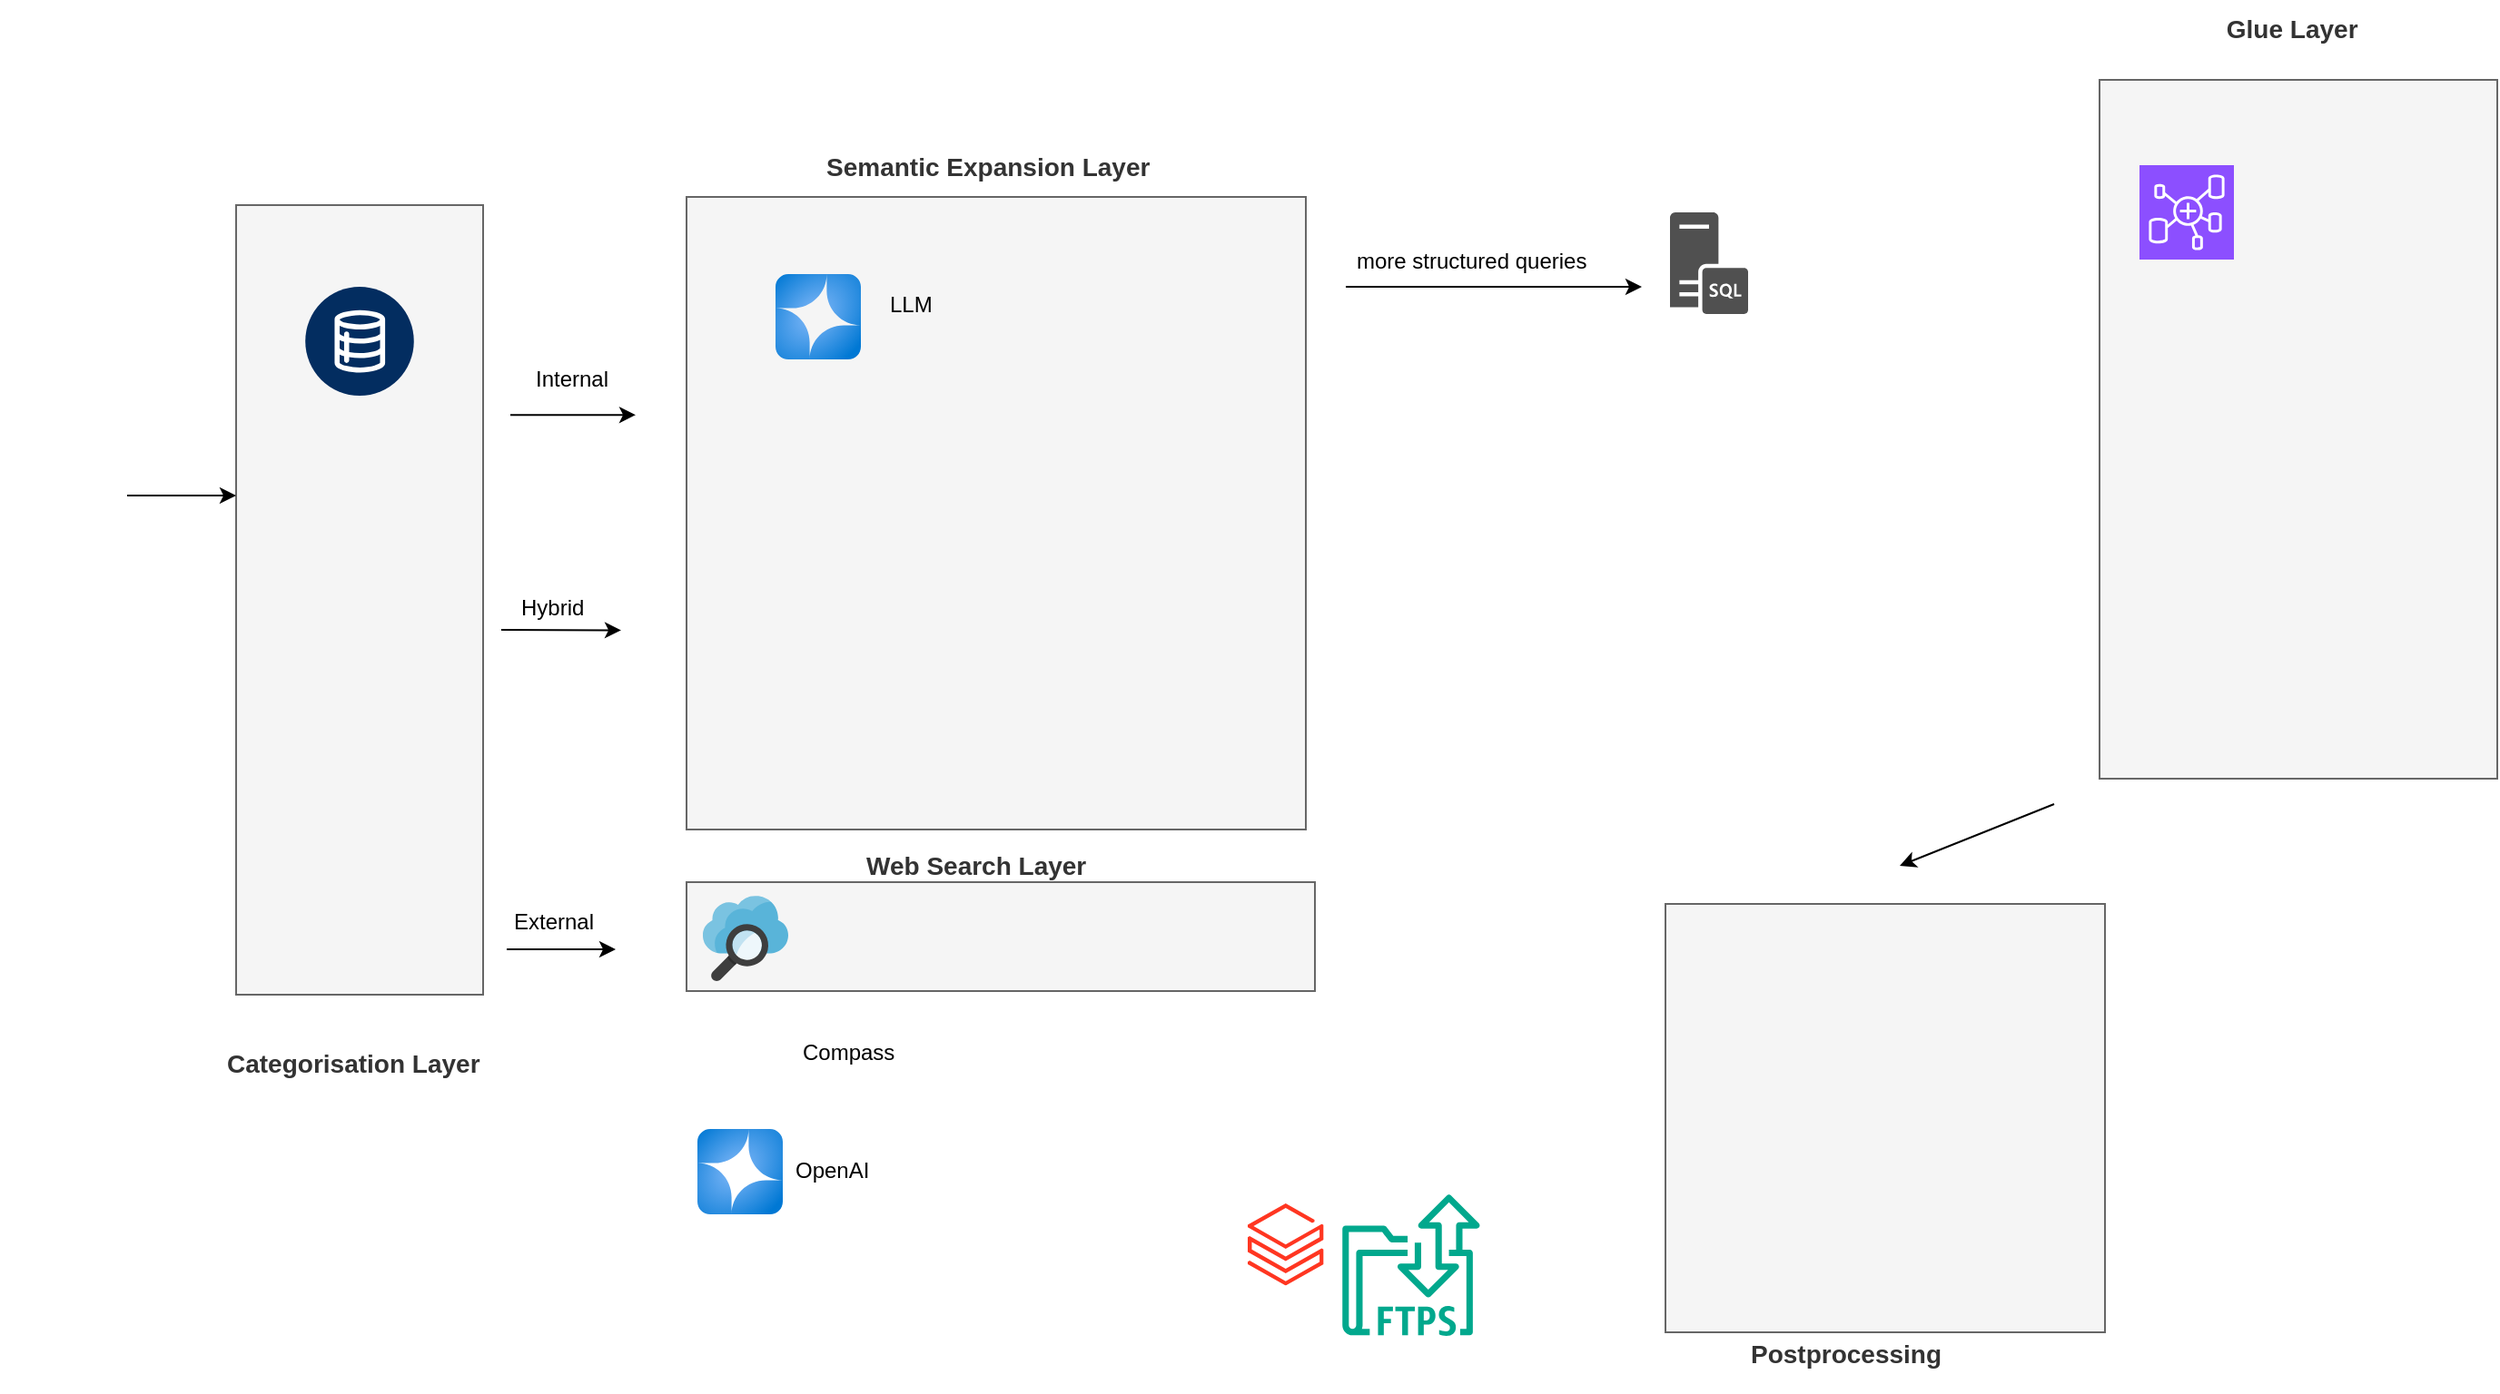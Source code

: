 <mxfile border="50" scale="3" compressed="false" locked="false" version="26.2.13">
  <diagram name="Blank" id="YmL12bMKpDGza6XwsDPr">
    <mxGraphModel dx="2680" dy="814" grid="0" gridSize="10" guides="1" tooltips="1" connect="1" arrows="1" fold="1" page="0" pageScale="1" pageWidth="827" pageHeight="1169" background="none" math="1" shadow="0">
      <root>
        <mxCell id="X5NqExCQtvZxIxQ7pmgY-0" />
        <mxCell id="1" parent="X5NqExCQtvZxIxQ7pmgY-0" />
        <mxCell id="0-6Xh5VArb5mex6PAZ4W-3" value="" style="shape=image;html=1;verticalAlign=top;verticalLabelPosition=bottom;labelBackgroundColor=#ffffff;imageAspect=0;aspect=fixed;image=https://cdn0.iconfinder.com/data/icons/evericons-24px-vol-1/24/question-128.png" vertex="1" parent="1">
          <mxGeometry x="-1106" y="317" width="75" height="75" as="geometry" />
        </mxCell>
        <mxCell id="0-6Xh5VArb5mex6PAZ4W-5" value="" style="endArrow=classic;html=1;rounded=0;" edge="1" parent="1">
          <mxGeometry width="50" height="50" relative="1" as="geometry">
            <mxPoint x="-825" y="319.57" as="sourcePoint" />
            <mxPoint x="-756" y="319.57" as="targetPoint" />
          </mxGeometry>
        </mxCell>
        <mxCell id="0-6Xh5VArb5mex6PAZ4W-14" value="" style="sketch=0;outlineConnect=0;fontColor=#232F3E;gradientColor=none;fillColor=#01A88D;strokeColor=none;dashed=0;verticalLabelPosition=bottom;verticalAlign=top;align=center;html=1;fontSize=12;fontStyle=0;aspect=fixed;shape=mxgraph.aws4.transfer_for_ftps_resource;" vertex="1" parent="1">
          <mxGeometry x="-367" y="749" width="76" height="78" as="geometry" />
        </mxCell>
        <mxCell id="0-6Xh5VArb5mex6PAZ4W-40" value="Internal&amp;nbsp;" style="text;whiteSpace=wrap;html=1;" vertex="1" parent="1">
          <mxGeometry x="-813" y="286" width="155" height="35" as="geometry" />
        </mxCell>
        <mxCell id="0-6Xh5VArb5mex6PAZ4W-44" value="Hybrid" style="text;whiteSpace=wrap;html=1;" vertex="1" parent="1">
          <mxGeometry x="-821" y="412" width="155" height="35" as="geometry" />
        </mxCell>
        <mxCell id="0-6Xh5VArb5mex6PAZ4W-46" value="" style="endArrow=classic;html=1;rounded=0;" edge="1" parent="1">
          <mxGeometry width="50" height="50" relative="1" as="geometry">
            <mxPoint x="-827" y="614" as="sourcePoint" />
            <mxPoint x="-767" y="614" as="targetPoint" />
          </mxGeometry>
        </mxCell>
        <mxCell id="0-6Xh5VArb5mex6PAZ4W-47" value="" style="endArrow=classic;html=1;rounded=0;" edge="1" parent="1">
          <mxGeometry width="50" height="50" relative="1" as="geometry">
            <mxPoint x="-830" y="438" as="sourcePoint" />
            <mxPoint x="-764" y="438.21" as="targetPoint" />
          </mxGeometry>
        </mxCell>
        <mxCell id="0-6Xh5VArb5mex6PAZ4W-48" value="" style="endArrow=classic;html=1;rounded=0;" edge="1" parent="1">
          <mxGeometry width="50" height="50" relative="1" as="geometry">
            <mxPoint x="-365" y="249" as="sourcePoint" />
            <mxPoint x="-202" y="249" as="targetPoint" />
          </mxGeometry>
        </mxCell>
        <mxCell id="0-6Xh5VArb5mex6PAZ4W-51" value="" style="sketch=0;pointerEvents=1;shadow=0;dashed=0;html=1;strokeColor=none;fillColor=#505050;labelPosition=center;verticalLabelPosition=bottom;verticalAlign=top;outlineConnect=0;align=center;shape=mxgraph.office.servers.sql_server;" vertex="1" parent="1">
          <mxGeometry x="-186.5" y="208" width="43" height="56" as="geometry" />
        </mxCell>
        <mxCell id="0-6Xh5VArb5mex6PAZ4W-52" value="" style="image;aspect=fixed;html=1;points=[];align=center;fontSize=12;image=img/lib/azure2/analytics/Azure_Databricks.svg;" vertex="1" parent="1">
          <mxGeometry x="-419" y="754" width="41.8" height="45.26" as="geometry" />
        </mxCell>
        <mxCell id="0-6Xh5VArb5mex6PAZ4W-39" value="" style="rounded=0;whiteSpace=wrap;html=1;fillColor=#f5f5f5;fontColor=#333333;strokeColor=#666666;" vertex="1" parent="1">
          <mxGeometry x="-728" y="199.5" width="341" height="348.5" as="geometry" />
        </mxCell>
        <mxCell id="0-6Xh5VArb5mex6PAZ4W-55" value="&lt;span style=&quot;forced-color-adjust: none; color: rgb(51, 51, 51); font-family: Helvetica; font-style: normal; font-variant-ligatures: normal; font-variant-caps: normal; letter-spacing: normal; orphans: 2; text-align: center; text-indent: 0px; text-transform: none; widows: 2; word-spacing: 0px; -webkit-text-stroke-width: 0px; white-space: normal; text-decoration-thickness: initial; text-decoration-style: initial; text-decoration-color: initial;&quot;&gt;&lt;b style=&quot;&quot;&gt;&lt;font style=&quot;font-size: 14px;&quot;&gt;Semantic Expansion Layer&lt;/font&gt;&lt;/b&gt;&lt;/span&gt;" style="text;whiteSpace=wrap;html=1;" vertex="1" parent="1">
          <mxGeometry x="-653.003" y="167.999" width="181" height="36" as="geometry" />
        </mxCell>
        <mxCell id="0-6Xh5VArb5mex6PAZ4W-56" value="&lt;b style=&quot;color: rgb(51, 51, 51); text-align: center;&quot;&gt;&lt;font style=&quot;font-size: 14px;&quot;&gt;Categorisation Layer&lt;/font&gt;&lt;/b&gt;" style="text;whiteSpace=wrap;html=1;" vertex="1" parent="1">
          <mxGeometry x="-983.003" y="661.999" width="181" height="36" as="geometry" />
        </mxCell>
        <mxCell id="0-6Xh5VArb5mex6PAZ4W-58" value="&lt;b style=&quot;color: rgb(51, 51, 51); text-align: center;&quot;&gt;&lt;font style=&quot;font-size: 14px;&quot;&gt;&amp;nbsp; &amp;nbsp; &amp;nbsp; &amp;nbsp; &amp;nbsp; Glue Layer&lt;/font&gt;&lt;/b&gt;" style="text;whiteSpace=wrap;html=1;" vertex="1" parent="1">
          <mxGeometry x="78.997" y="91.999" width="181" height="36" as="geometry" />
        </mxCell>
        <mxCell id="0-6Xh5VArb5mex6PAZ4W-53" value="&lt;div&gt;&lt;b&gt;&lt;br&gt;&lt;/b&gt;&lt;/div&gt;" style="rounded=0;whiteSpace=wrap;html=1;fillColor=#f5f5f5;fontColor=#333333;strokeColor=#666666;" vertex="1" parent="1">
          <mxGeometry x="50" y="135" width="219" height="385" as="geometry" />
        </mxCell>
        <mxCell id="0-6Xh5VArb5mex6PAZ4W-11" value="" style="sketch=0;points=[[0,0,0],[0.25,0,0],[0.5,0,0],[0.75,0,0],[1,0,0],[0,1,0],[0.25,1,0],[0.5,1,0],[0.75,1,0],[1,1,0],[0,0.25,0],[0,0.5,0],[0,0.75,0],[1,0.25,0],[1,0.5,0],[1,0.75,0]];outlineConnect=0;fontColor=#232F3E;fillColor=#8C4FFF;strokeColor=#ffffff;dashed=0;verticalLabelPosition=bottom;verticalAlign=top;align=center;html=1;fontSize=12;fontStyle=0;aspect=fixed;shape=mxgraph.aws4.resourceIcon;resIcon=mxgraph.aws4.glue_elastic_views;" vertex="1" parent="1">
          <mxGeometry x="72" y="182" width="52" height="52" as="geometry" />
        </mxCell>
        <mxCell id="0-6Xh5VArb5mex6PAZ4W-37" value="" style="rounded=0;whiteSpace=wrap;html=1;fillColor=#f5f5f5;fontColor=#333333;strokeColor=#666666;" vertex="1" parent="1">
          <mxGeometry x="-976" y="204" width="136" height="435" as="geometry" />
        </mxCell>
        <mxCell id="0-6Xh5VArb5mex6PAZ4W-18" value="" style="verticalLabelPosition=bottom;aspect=fixed;html=1;shape=mxgraph.salesforce.data2;" vertex="1" parent="1">
          <mxGeometry x="-938" y="249" width="60" height="60" as="geometry" />
        </mxCell>
        <mxCell id="0-6Xh5VArb5mex6PAZ4W-10" value="" style="image;aspect=fixed;html=1;points=[];align=center;fontSize=12;image=img/lib/azure2/ai_machine_learning/Azure_OpenAI.svg;" vertex="1" parent="1">
          <mxGeometry x="-679" y="242" width="47" height="47" as="geometry" />
        </mxCell>
        <mxCell id="0-6Xh5VArb5mex6PAZ4W-60" value="more structured queries" style="text;whiteSpace=wrap;html=1;" vertex="1" parent="1">
          <mxGeometry x="-361" y="221" width="162" height="35" as="geometry" />
        </mxCell>
        <mxCell id="0-6Xh5VArb5mex6PAZ4W-61" value="LLM" style="text;whiteSpace=wrap;html=1;" vertex="1" parent="1">
          <mxGeometry x="-618" y="245" width="155" height="35" as="geometry" />
        </mxCell>
        <mxCell id="0-6Xh5VArb5mex6PAZ4W-64" value="Compass" style="text;whiteSpace=wrap;html=1;" vertex="1" parent="1">
          <mxGeometry x="-666" y="657" width="155" height="35" as="geometry" />
        </mxCell>
        <mxCell id="0-6Xh5VArb5mex6PAZ4W-69" value="External" style="text;whiteSpace=wrap;html=1;" vertex="1" parent="1">
          <mxGeometry x="-825" y="584.5" width="155" height="35" as="geometry" />
        </mxCell>
        <mxCell id="0-6Xh5VArb5mex6PAZ4W-70" value="" style="rounded=0;whiteSpace=wrap;html=1;fillColor=#f5f5f5;fontColor=#333333;strokeColor=#666666;" vertex="1" parent="1">
          <mxGeometry x="-728" y="577" width="346" height="60" as="geometry" />
        </mxCell>
        <mxCell id="0-6Xh5VArb5mex6PAZ4W-9" value="" style="shape=image;html=1;verticalAlign=top;verticalLabelPosition=bottom;labelBackgroundColor=#ffffff;imageAspect=0;aspect=fixed;image=https://cdn2.iconfinder.com/data/icons/freecns-cumulus/32/519779-90_Compass-128.png" vertex="1" parent="1">
          <mxGeometry x="-728" y="640" width="58" height="58" as="geometry" />
        </mxCell>
        <mxCell id="0-6Xh5VArb5mex6PAZ4W-72" value="&lt;span style=&quot;forced-color-adjust: none; color: rgb(51, 51, 51); font-family: Helvetica; font-style: normal; font-variant-ligatures: normal; font-variant-caps: normal; letter-spacing: normal; orphans: 2; text-align: center; text-indent: 0px; text-transform: none; widows: 2; word-spacing: 0px; -webkit-text-stroke-width: 0px; white-space: normal; text-decoration-thickness: initial; text-decoration-style: initial; text-decoration-color: initial;&quot;&gt;&lt;b style=&quot;&quot;&gt;&lt;font style=&quot;font-size: 14px;&quot;&gt;Web Search Layer&lt;/font&gt;&lt;/b&gt;&lt;/span&gt;" style="text;whiteSpace=wrap;html=1;" vertex="1" parent="1">
          <mxGeometry x="-631.003" y="552.999" width="181" height="36" as="geometry" />
        </mxCell>
        <mxCell id="0-6Xh5VArb5mex6PAZ4W-12" value="" style="image;sketch=0;aspect=fixed;html=1;points=[];align=center;fontSize=12;image=img/lib/mscae/Search.svg;" vertex="1" parent="1">
          <mxGeometry x="-719" y="584.5" width="47" height="47" as="geometry" />
        </mxCell>
        <mxCell id="0-6Xh5VArb5mex6PAZ4W-73" value="" style="image;aspect=fixed;html=1;points=[];align=center;fontSize=12;image=img/lib/azure2/ai_machine_learning/Azure_OpenAI.svg;" vertex="1" parent="1">
          <mxGeometry x="-722" y="713" width="47" height="47" as="geometry" />
        </mxCell>
        <mxCell id="0-6Xh5VArb5mex6PAZ4W-74" value="OpenAI&lt;div&gt;&lt;br&gt;&lt;/div&gt;" style="text;whiteSpace=wrap;html=1;" vertex="1" parent="1">
          <mxGeometry x="-670" y="722" width="155" height="35" as="geometry" />
        </mxCell>
        <mxCell id="0-6Xh5VArb5mex6PAZ4W-76" value="" style="endArrow=classic;html=1;rounded=0;" edge="1" parent="1">
          <mxGeometry width="50" height="50" relative="1" as="geometry">
            <mxPoint x="-1036" y="364" as="sourcePoint" />
            <mxPoint x="-976" y="364" as="targetPoint" />
          </mxGeometry>
        </mxCell>
        <mxCell id="0-6Xh5VArb5mex6PAZ4W-77" value="" style="endArrow=classic;html=1;rounded=0;" edge="1" parent="1">
          <mxGeometry width="50" height="50" relative="1" as="geometry">
            <mxPoint x="25" y="534" as="sourcePoint" />
            <mxPoint x="-60" y="568" as="targetPoint" />
          </mxGeometry>
        </mxCell>
        <mxCell id="0-6Xh5VArb5mex6PAZ4W-78" value="&lt;div&gt;&lt;b&gt;&lt;br&gt;&lt;/b&gt;&lt;/div&gt;" style="rounded=0;whiteSpace=wrap;html=1;fillColor=#f5f5f5;fontColor=#333333;strokeColor=#666666;" vertex="1" parent="1">
          <mxGeometry x="-189" y="589" width="242" height="236" as="geometry" />
        </mxCell>
        <mxCell id="0-6Xh5VArb5mex6PAZ4W-79" value="&lt;span style=&quot;forced-color-adjust: none; color: rgb(51, 51, 51); font-family: Helvetica; font-style: normal; font-variant-ligatures: normal; font-variant-caps: normal; letter-spacing: normal; orphans: 2; text-align: center; text-indent: 0px; text-transform: none; widows: 2; word-spacing: 0px; -webkit-text-stroke-width: 0px; white-space: normal; text-decoration-thickness: initial; text-decoration-style: initial; text-decoration-color: initial;&quot;&gt;&lt;b style=&quot;&quot;&gt;&lt;font style=&quot;font-size: 14px;&quot;&gt;Postprocessing&lt;/font&gt;&lt;/b&gt;&lt;/span&gt;" style="text;whiteSpace=wrap;html=1;" vertex="1" parent="1">
          <mxGeometry x="-143.503" y="821.999" width="181" height="36" as="geometry" />
        </mxCell>
      </root>
    </mxGraphModel>
  </diagram>
</mxfile>
